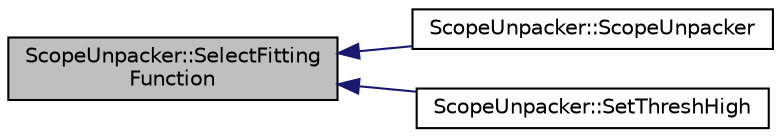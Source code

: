 digraph "ScopeUnpacker::SelectFittingFunction"
{
  edge [fontname="Helvetica",fontsize="10",labelfontname="Helvetica",labelfontsize="10"];
  node [fontname="Helvetica",fontsize="10",shape=record];
  rankdir="LR";
  Node1 [label="ScopeUnpacker::SelectFitting\lFunction",height=0.2,width=0.4,color="black", fillcolor="grey75", style="filled", fontcolor="black"];
  Node1 -> Node2 [dir="back",color="midnightblue",fontsize="10",style="solid",fontname="Helvetica"];
  Node2 [label="ScopeUnpacker::ScopeUnpacker",height=0.2,width=0.4,color="black", fillcolor="white", style="filled",URL="$d0/d1e/class_scope_unpacker.html#a3961bb3f0184c0b62927069e008e25da",tooltip="Default constructor. "];
  Node1 -> Node3 [dir="back",color="midnightblue",fontsize="10",style="solid",fontname="Helvetica"];
  Node3 [label="ScopeUnpacker::SetThreshHigh",height=0.2,width=0.4,color="black", fillcolor="white", style="filled",URL="$d0/d1e/class_scope_unpacker.html#aee39276592682690070af4d859f2673f"];
}
